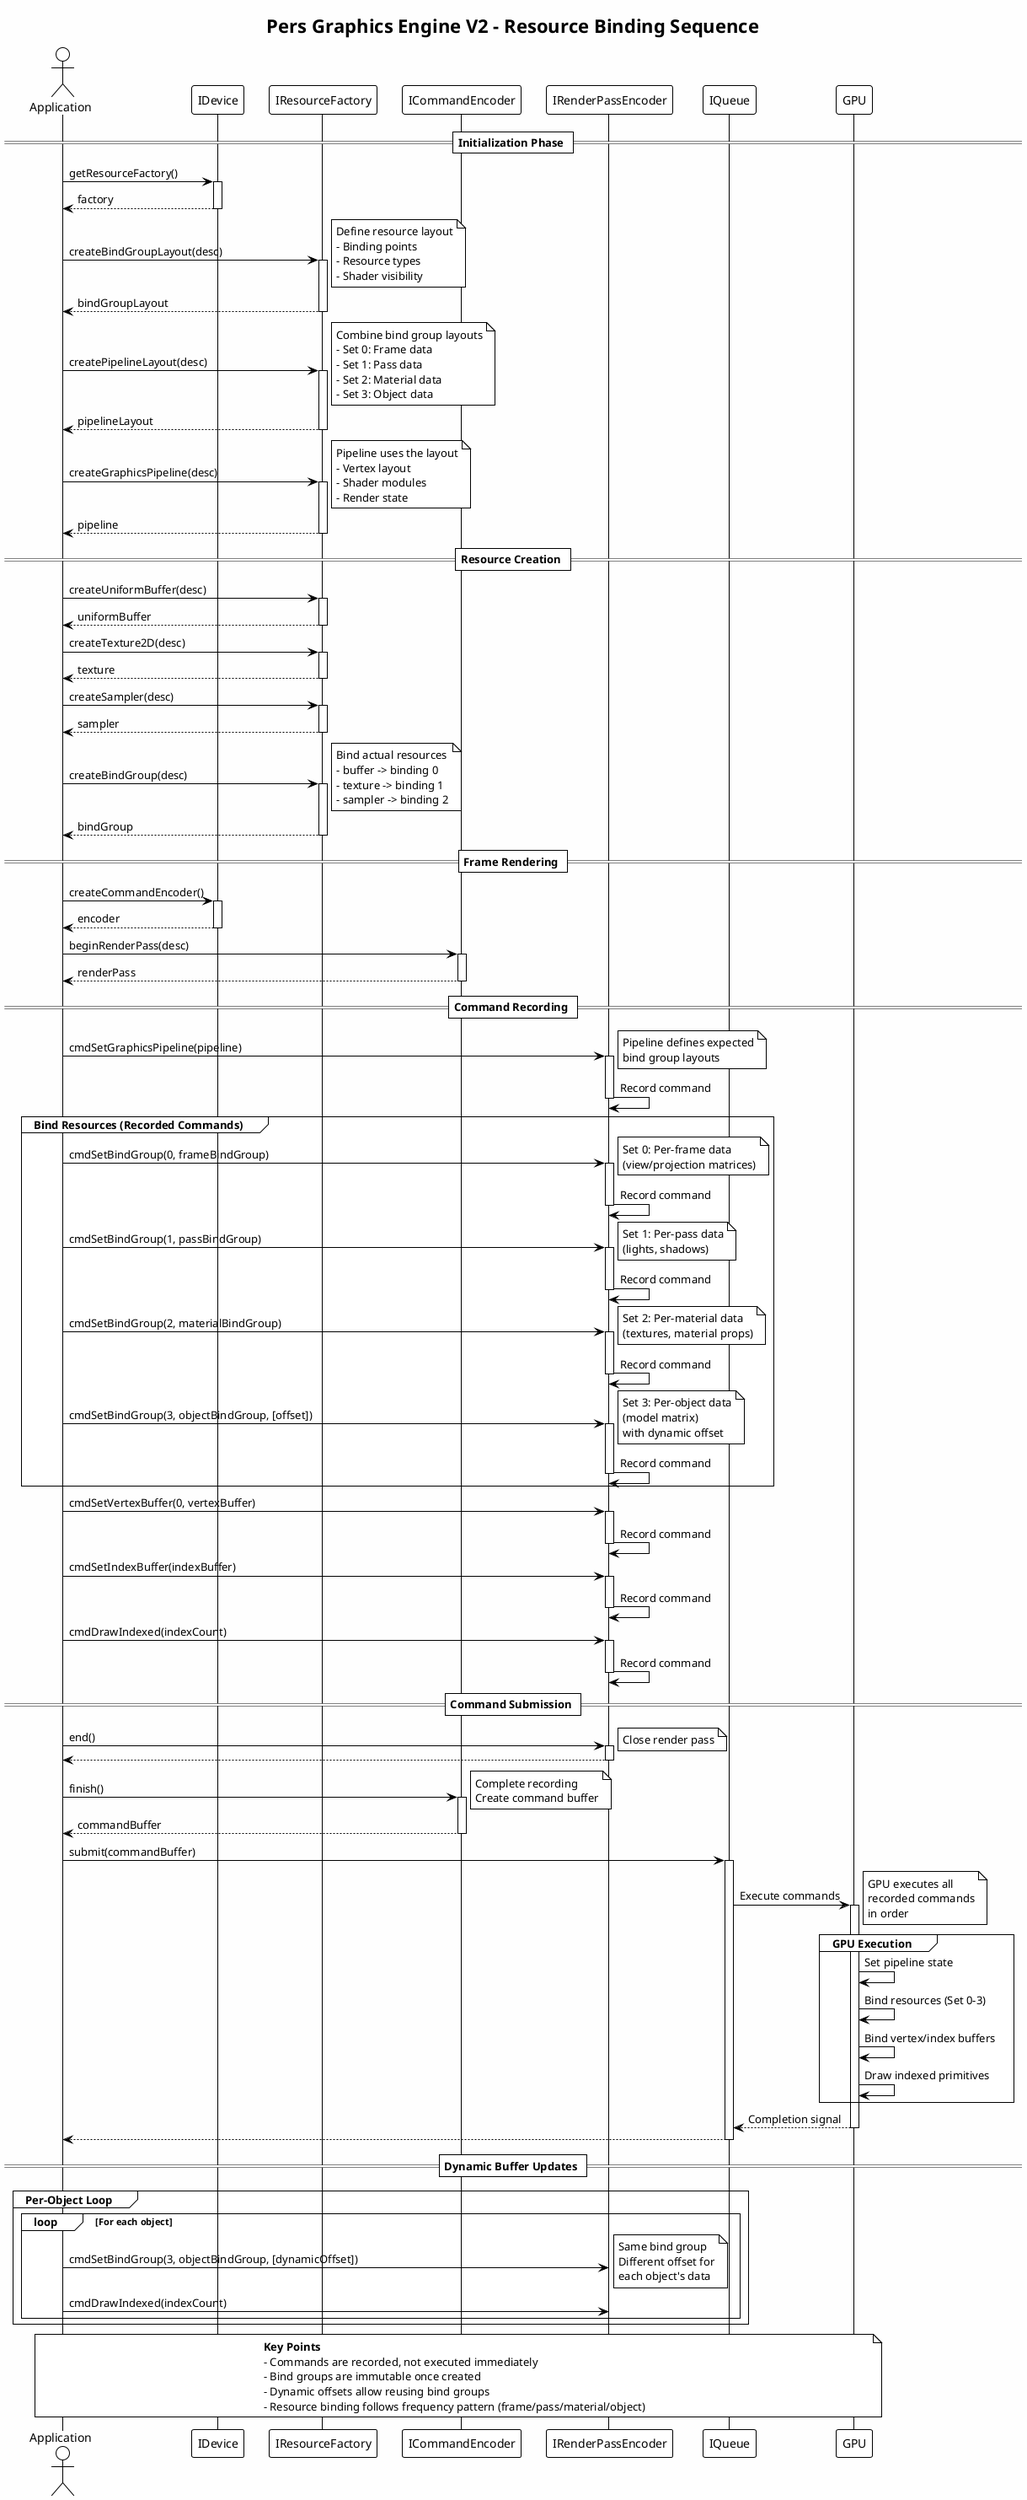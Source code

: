 @startuml resource-binding-sequence
!theme plain
skinparam backgroundColor #FEFEFE
skinparam sequenceBoxBackgroundColor #F8F8F8
skinparam sequenceBoxBorderColor #888
title Pers Graphics Engine V2 - Resource Binding Sequence

actor Application
participant "IDevice" as Device
participant "IResourceFactory" as Factory
participant "ICommandEncoder" as Encoder
participant "IRenderPassEncoder" as RenderPass
participant "IQueue" as Queue
participant "GPU" as GPU

== Initialization Phase ==

Application -> Device: getResourceFactory()
activate Device
Device --> Application: factory
deactivate Device

Application -> Factory: createBindGroupLayout(desc)
activate Factory
note right: Define resource layout\n- Binding points\n- Resource types\n- Shader visibility
Factory --> Application: bindGroupLayout
deactivate Factory

Application -> Factory: createPipelineLayout(desc)
activate Factory
note right: Combine bind group layouts\n- Set 0: Frame data\n- Set 1: Pass data\n- Set 2: Material data\n- Set 3: Object data
Factory --> Application: pipelineLayout
deactivate Factory

Application -> Factory: createGraphicsPipeline(desc)
activate Factory
note right: Pipeline uses the layout\n- Vertex layout\n- Shader modules\n- Render state
Factory --> Application: pipeline
deactivate Factory

== Resource Creation ==

Application -> Factory: createUniformBuffer(desc)
activate Factory
Factory --> Application: uniformBuffer
deactivate Factory

Application -> Factory: createTexture2D(desc)
activate Factory
Factory --> Application: texture
deactivate Factory

Application -> Factory: createSampler(desc)
activate Factory
Factory --> Application: sampler
deactivate Factory

Application -> Factory: createBindGroup(desc)
activate Factory
note right: Bind actual resources\n- buffer -> binding 0\n- texture -> binding 1\n- sampler -> binding 2
Factory --> Application: bindGroup
deactivate Factory

== Frame Rendering ==

Application -> Device: createCommandEncoder()
activate Device
Device --> Application: encoder
deactivate Device

Application -> Encoder: beginRenderPass(desc)
activate Encoder
Encoder --> Application: renderPass
deactivate Encoder

== Command Recording ==

Application -> RenderPass: cmdSetGraphicsPipeline(pipeline)
activate RenderPass
note right: Pipeline defines expected\nbind group layouts
RenderPass -> RenderPass: Record command
deactivate RenderPass

group Bind Resources (Recorded Commands)
    Application -> RenderPass: cmdSetBindGroup(0, frameBindGroup)
    activate RenderPass
    note right: Set 0: Per-frame data\n(view/projection matrices)
    RenderPass -> RenderPass: Record command
    deactivate RenderPass
    
    Application -> RenderPass: cmdSetBindGroup(1, passBindGroup)
    activate RenderPass
    note right: Set 1: Per-pass data\n(lights, shadows)
    RenderPass -> RenderPass: Record command
    deactivate RenderPass
    
    Application -> RenderPass: cmdSetBindGroup(2, materialBindGroup)
    activate RenderPass
    note right: Set 2: Per-material data\n(textures, material props)
    RenderPass -> RenderPass: Record command
    deactivate RenderPass
    
    Application -> RenderPass: cmdSetBindGroup(3, objectBindGroup, [offset])
    activate RenderPass
    note right: Set 3: Per-object data\n(model matrix)\nwith dynamic offset
    RenderPass -> RenderPass: Record command
    deactivate RenderPass
end

Application -> RenderPass: cmdSetVertexBuffer(0, vertexBuffer)
activate RenderPass
RenderPass -> RenderPass: Record command
deactivate RenderPass

Application -> RenderPass: cmdSetIndexBuffer(indexBuffer)
activate RenderPass
RenderPass -> RenderPass: Record command
deactivate RenderPass

Application -> RenderPass: cmdDrawIndexed(indexCount)
activate RenderPass
RenderPass -> RenderPass: Record command
deactivate RenderPass

== Command Submission ==

Application -> RenderPass: end()
activate RenderPass
note right: Close render pass
RenderPass --> Application: 
deactivate RenderPass

Application -> Encoder: finish()
activate Encoder
note right: Complete recording\nCreate command buffer
Encoder --> Application: commandBuffer
deactivate Encoder

Application -> Queue: submit(commandBuffer)
activate Queue
Queue -> GPU: Execute commands
activate GPU
note right: GPU executes all\nrecorded commands\nin order

group GPU Execution
    GPU -> GPU: Set pipeline state
    GPU -> GPU: Bind resources (Set 0-3)
    GPU -> GPU: Bind vertex/index buffers
    GPU -> GPU: Draw indexed primitives
end

GPU --> Queue: Completion signal
deactivate GPU
Queue --> Application: 
deactivate Queue

== Dynamic Buffer Updates ==

group Per-Object Loop
    loop For each object
        Application -> RenderPass: cmdSetBindGroup(3, objectBindGroup, [dynamicOffset])
        note right: Same bind group\nDifferent offset for\neach object's data
        Application -> RenderPass: cmdDrawIndexed(indexCount)
    end
end

note over Application, GPU: **Key Points**\n- Commands are recorded, not executed immediately\n- Bind groups are immutable once created\n- Dynamic offsets allow reusing bind groups\n- Resource binding follows frequency pattern (frame/pass/material/object)

@enduml